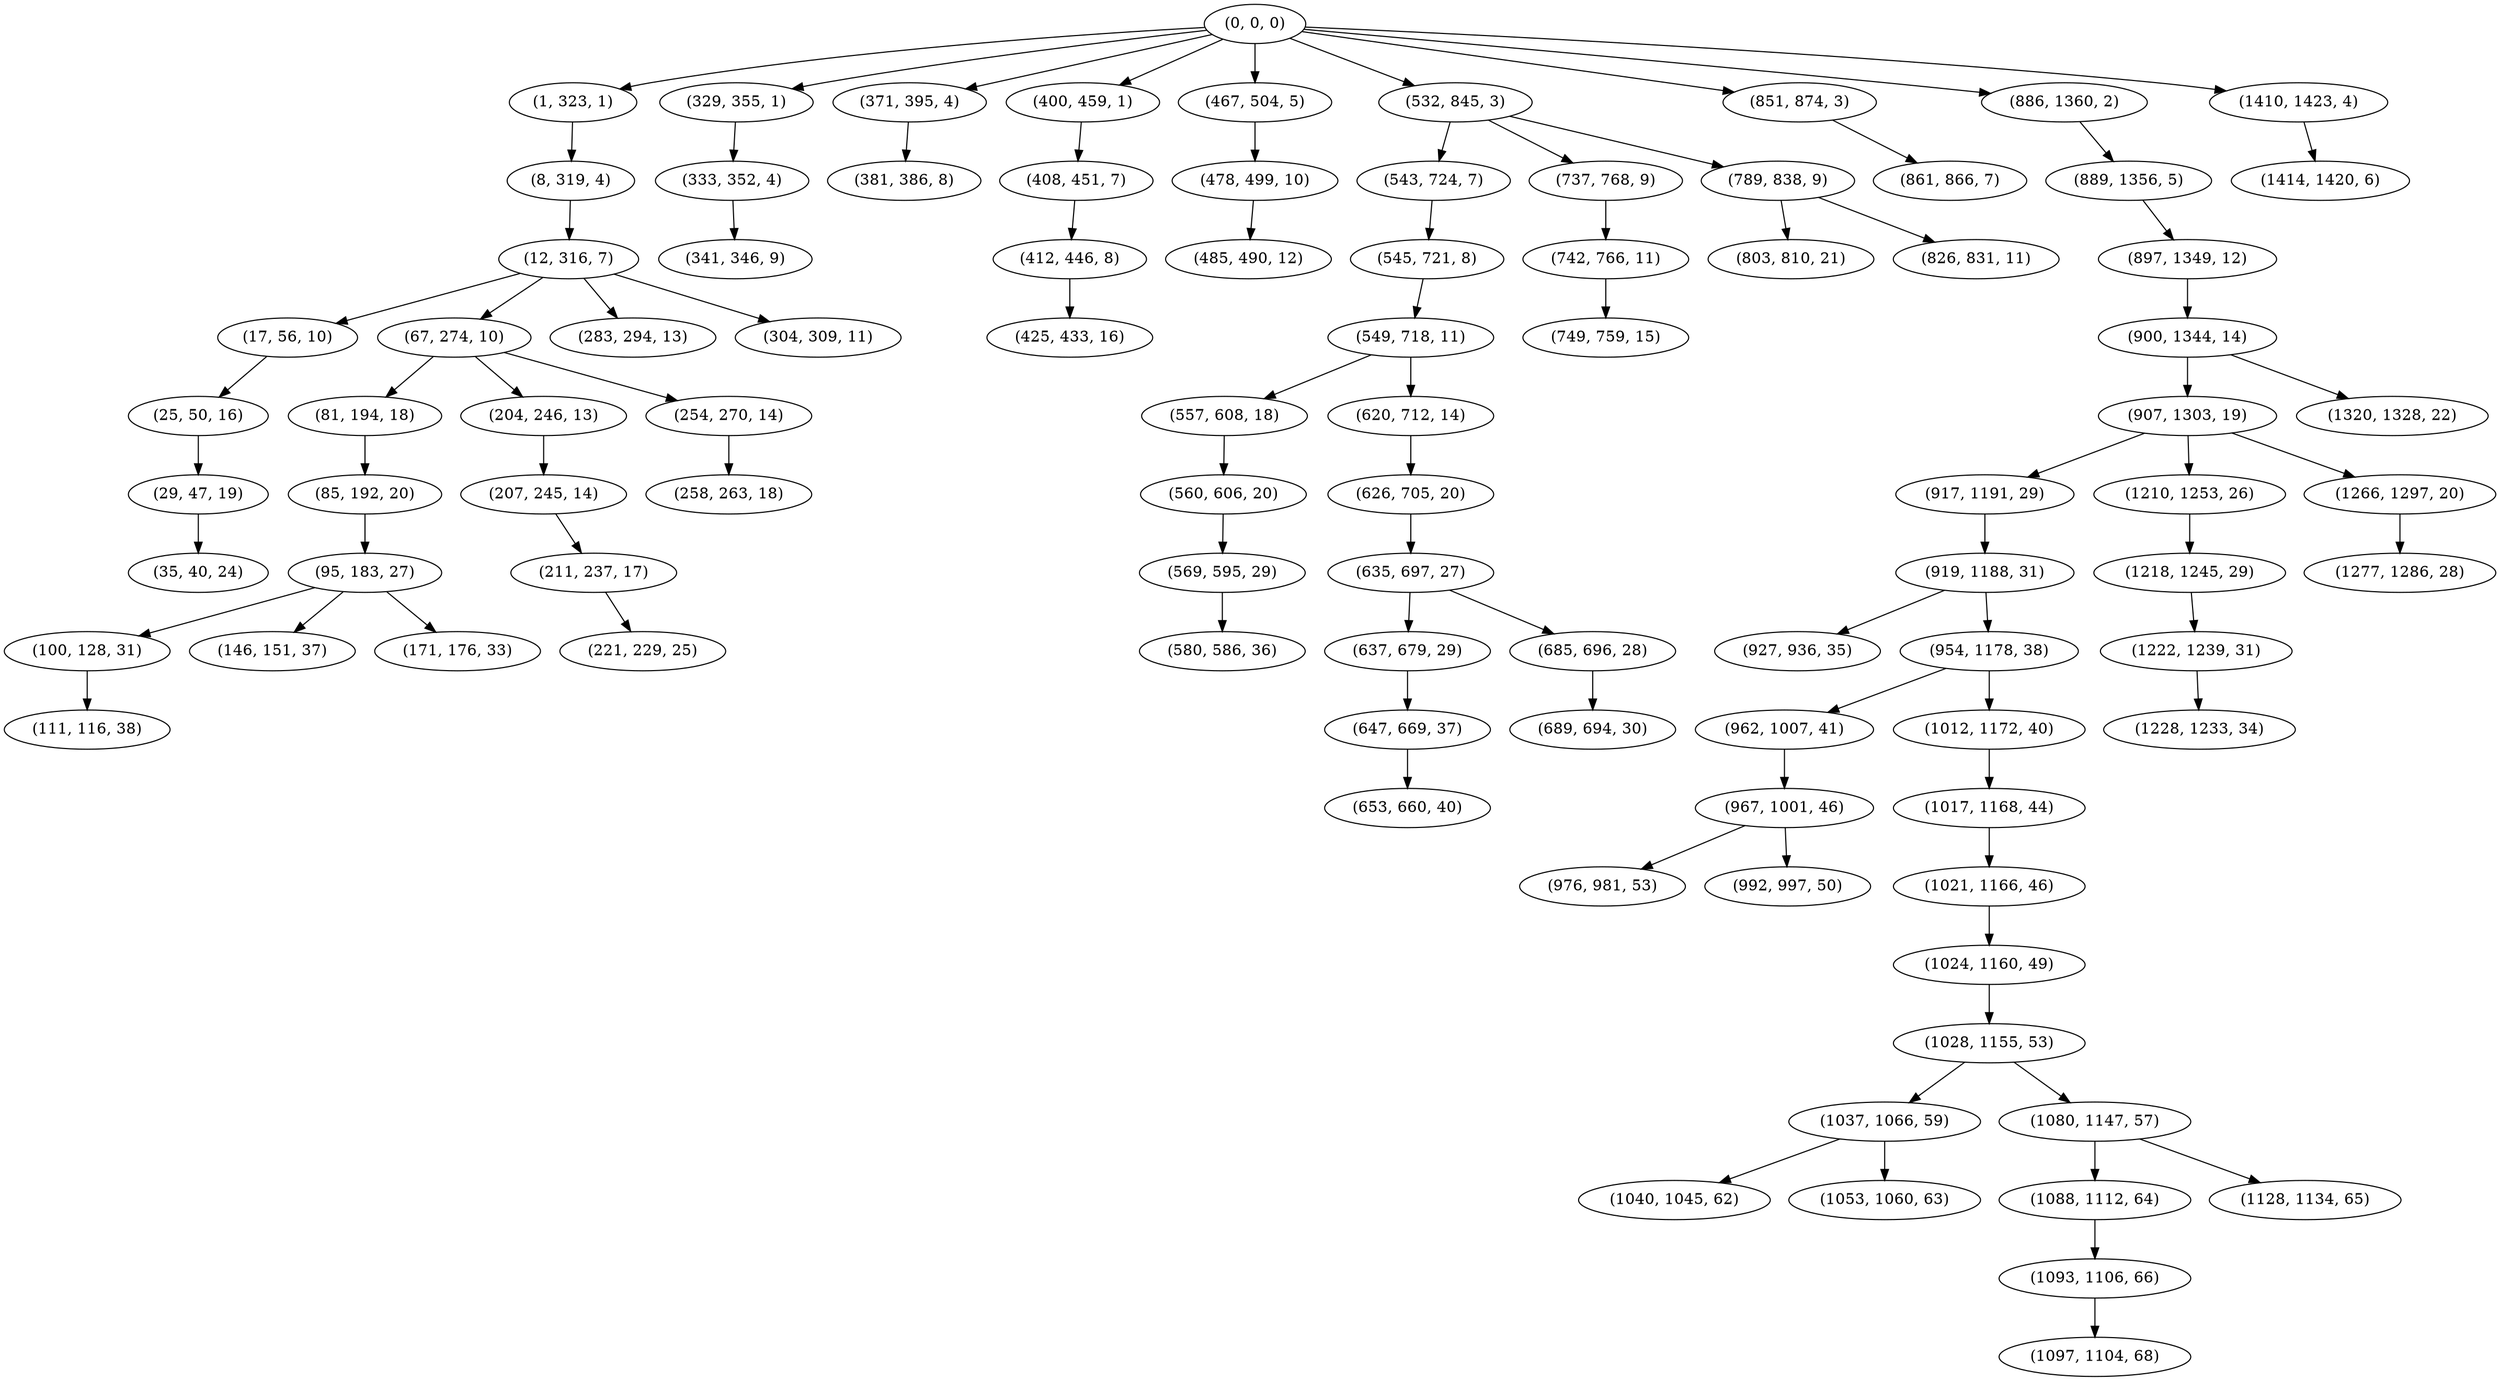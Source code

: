 digraph tree {
    "(0, 0, 0)";
    "(1, 323, 1)";
    "(8, 319, 4)";
    "(12, 316, 7)";
    "(17, 56, 10)";
    "(25, 50, 16)";
    "(29, 47, 19)";
    "(35, 40, 24)";
    "(67, 274, 10)";
    "(81, 194, 18)";
    "(85, 192, 20)";
    "(95, 183, 27)";
    "(100, 128, 31)";
    "(111, 116, 38)";
    "(146, 151, 37)";
    "(171, 176, 33)";
    "(204, 246, 13)";
    "(207, 245, 14)";
    "(211, 237, 17)";
    "(221, 229, 25)";
    "(254, 270, 14)";
    "(258, 263, 18)";
    "(283, 294, 13)";
    "(304, 309, 11)";
    "(329, 355, 1)";
    "(333, 352, 4)";
    "(341, 346, 9)";
    "(371, 395, 4)";
    "(381, 386, 8)";
    "(400, 459, 1)";
    "(408, 451, 7)";
    "(412, 446, 8)";
    "(425, 433, 16)";
    "(467, 504, 5)";
    "(478, 499, 10)";
    "(485, 490, 12)";
    "(532, 845, 3)";
    "(543, 724, 7)";
    "(545, 721, 8)";
    "(549, 718, 11)";
    "(557, 608, 18)";
    "(560, 606, 20)";
    "(569, 595, 29)";
    "(580, 586, 36)";
    "(620, 712, 14)";
    "(626, 705, 20)";
    "(635, 697, 27)";
    "(637, 679, 29)";
    "(647, 669, 37)";
    "(653, 660, 40)";
    "(685, 696, 28)";
    "(689, 694, 30)";
    "(737, 768, 9)";
    "(742, 766, 11)";
    "(749, 759, 15)";
    "(789, 838, 9)";
    "(803, 810, 21)";
    "(826, 831, 11)";
    "(851, 874, 3)";
    "(861, 866, 7)";
    "(886, 1360, 2)";
    "(889, 1356, 5)";
    "(897, 1349, 12)";
    "(900, 1344, 14)";
    "(907, 1303, 19)";
    "(917, 1191, 29)";
    "(919, 1188, 31)";
    "(927, 936, 35)";
    "(954, 1178, 38)";
    "(962, 1007, 41)";
    "(967, 1001, 46)";
    "(976, 981, 53)";
    "(992, 997, 50)";
    "(1012, 1172, 40)";
    "(1017, 1168, 44)";
    "(1021, 1166, 46)";
    "(1024, 1160, 49)";
    "(1028, 1155, 53)";
    "(1037, 1066, 59)";
    "(1040, 1045, 62)";
    "(1053, 1060, 63)";
    "(1080, 1147, 57)";
    "(1088, 1112, 64)";
    "(1093, 1106, 66)";
    "(1097, 1104, 68)";
    "(1128, 1134, 65)";
    "(1210, 1253, 26)";
    "(1218, 1245, 29)";
    "(1222, 1239, 31)";
    "(1228, 1233, 34)";
    "(1266, 1297, 20)";
    "(1277, 1286, 28)";
    "(1320, 1328, 22)";
    "(1410, 1423, 4)";
    "(1414, 1420, 6)";
    "(0, 0, 0)" -> "(1, 323, 1)";
    "(0, 0, 0)" -> "(329, 355, 1)";
    "(0, 0, 0)" -> "(371, 395, 4)";
    "(0, 0, 0)" -> "(400, 459, 1)";
    "(0, 0, 0)" -> "(467, 504, 5)";
    "(0, 0, 0)" -> "(532, 845, 3)";
    "(0, 0, 0)" -> "(851, 874, 3)";
    "(0, 0, 0)" -> "(886, 1360, 2)";
    "(0, 0, 0)" -> "(1410, 1423, 4)";
    "(1, 323, 1)" -> "(8, 319, 4)";
    "(8, 319, 4)" -> "(12, 316, 7)";
    "(12, 316, 7)" -> "(17, 56, 10)";
    "(12, 316, 7)" -> "(67, 274, 10)";
    "(12, 316, 7)" -> "(283, 294, 13)";
    "(12, 316, 7)" -> "(304, 309, 11)";
    "(17, 56, 10)" -> "(25, 50, 16)";
    "(25, 50, 16)" -> "(29, 47, 19)";
    "(29, 47, 19)" -> "(35, 40, 24)";
    "(67, 274, 10)" -> "(81, 194, 18)";
    "(67, 274, 10)" -> "(204, 246, 13)";
    "(67, 274, 10)" -> "(254, 270, 14)";
    "(81, 194, 18)" -> "(85, 192, 20)";
    "(85, 192, 20)" -> "(95, 183, 27)";
    "(95, 183, 27)" -> "(100, 128, 31)";
    "(95, 183, 27)" -> "(146, 151, 37)";
    "(95, 183, 27)" -> "(171, 176, 33)";
    "(100, 128, 31)" -> "(111, 116, 38)";
    "(204, 246, 13)" -> "(207, 245, 14)";
    "(207, 245, 14)" -> "(211, 237, 17)";
    "(211, 237, 17)" -> "(221, 229, 25)";
    "(254, 270, 14)" -> "(258, 263, 18)";
    "(329, 355, 1)" -> "(333, 352, 4)";
    "(333, 352, 4)" -> "(341, 346, 9)";
    "(371, 395, 4)" -> "(381, 386, 8)";
    "(400, 459, 1)" -> "(408, 451, 7)";
    "(408, 451, 7)" -> "(412, 446, 8)";
    "(412, 446, 8)" -> "(425, 433, 16)";
    "(467, 504, 5)" -> "(478, 499, 10)";
    "(478, 499, 10)" -> "(485, 490, 12)";
    "(532, 845, 3)" -> "(543, 724, 7)";
    "(532, 845, 3)" -> "(737, 768, 9)";
    "(532, 845, 3)" -> "(789, 838, 9)";
    "(543, 724, 7)" -> "(545, 721, 8)";
    "(545, 721, 8)" -> "(549, 718, 11)";
    "(549, 718, 11)" -> "(557, 608, 18)";
    "(549, 718, 11)" -> "(620, 712, 14)";
    "(557, 608, 18)" -> "(560, 606, 20)";
    "(560, 606, 20)" -> "(569, 595, 29)";
    "(569, 595, 29)" -> "(580, 586, 36)";
    "(620, 712, 14)" -> "(626, 705, 20)";
    "(626, 705, 20)" -> "(635, 697, 27)";
    "(635, 697, 27)" -> "(637, 679, 29)";
    "(635, 697, 27)" -> "(685, 696, 28)";
    "(637, 679, 29)" -> "(647, 669, 37)";
    "(647, 669, 37)" -> "(653, 660, 40)";
    "(685, 696, 28)" -> "(689, 694, 30)";
    "(737, 768, 9)" -> "(742, 766, 11)";
    "(742, 766, 11)" -> "(749, 759, 15)";
    "(789, 838, 9)" -> "(803, 810, 21)";
    "(789, 838, 9)" -> "(826, 831, 11)";
    "(851, 874, 3)" -> "(861, 866, 7)";
    "(886, 1360, 2)" -> "(889, 1356, 5)";
    "(889, 1356, 5)" -> "(897, 1349, 12)";
    "(897, 1349, 12)" -> "(900, 1344, 14)";
    "(900, 1344, 14)" -> "(907, 1303, 19)";
    "(900, 1344, 14)" -> "(1320, 1328, 22)";
    "(907, 1303, 19)" -> "(917, 1191, 29)";
    "(907, 1303, 19)" -> "(1210, 1253, 26)";
    "(907, 1303, 19)" -> "(1266, 1297, 20)";
    "(917, 1191, 29)" -> "(919, 1188, 31)";
    "(919, 1188, 31)" -> "(927, 936, 35)";
    "(919, 1188, 31)" -> "(954, 1178, 38)";
    "(954, 1178, 38)" -> "(962, 1007, 41)";
    "(954, 1178, 38)" -> "(1012, 1172, 40)";
    "(962, 1007, 41)" -> "(967, 1001, 46)";
    "(967, 1001, 46)" -> "(976, 981, 53)";
    "(967, 1001, 46)" -> "(992, 997, 50)";
    "(1012, 1172, 40)" -> "(1017, 1168, 44)";
    "(1017, 1168, 44)" -> "(1021, 1166, 46)";
    "(1021, 1166, 46)" -> "(1024, 1160, 49)";
    "(1024, 1160, 49)" -> "(1028, 1155, 53)";
    "(1028, 1155, 53)" -> "(1037, 1066, 59)";
    "(1028, 1155, 53)" -> "(1080, 1147, 57)";
    "(1037, 1066, 59)" -> "(1040, 1045, 62)";
    "(1037, 1066, 59)" -> "(1053, 1060, 63)";
    "(1080, 1147, 57)" -> "(1088, 1112, 64)";
    "(1080, 1147, 57)" -> "(1128, 1134, 65)";
    "(1088, 1112, 64)" -> "(1093, 1106, 66)";
    "(1093, 1106, 66)" -> "(1097, 1104, 68)";
    "(1210, 1253, 26)" -> "(1218, 1245, 29)";
    "(1218, 1245, 29)" -> "(1222, 1239, 31)";
    "(1222, 1239, 31)" -> "(1228, 1233, 34)";
    "(1266, 1297, 20)" -> "(1277, 1286, 28)";
    "(1410, 1423, 4)" -> "(1414, 1420, 6)";
}
